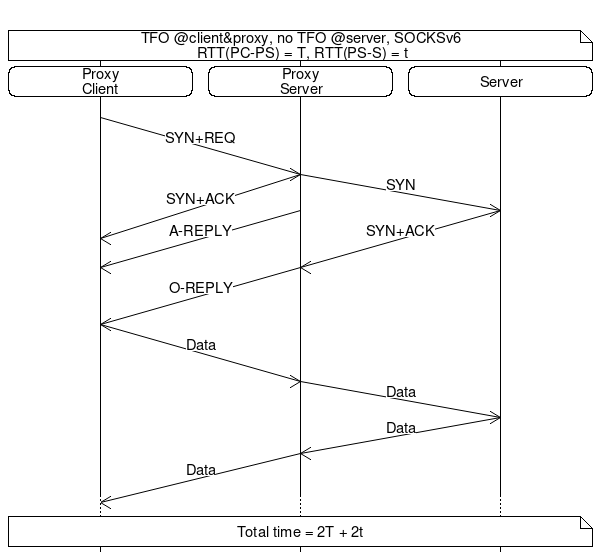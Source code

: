 
msc {
#     hscale = "0.5";
     pc[label=""], ps[label=""], s[label=""]; 
     pc note s[label="TFO @client&proxy, no TFO @server, SOCKSv6\n
RTT(PC-PS) = T, RTT(PS-S) = t"];
     pc rbox pc[label="Proxy\nClient"], 
     ps rbox ps[label="Proxy\nServer"], 
     s rbox s[label="Server"];

     pc =>> ps[label = "SYN+REQ", arcskip=2 ]; 
     |||;
     ps =>> s[label = "SYN", arcskip=1 ], 
     |||, 
     ps =>> pc[label = "SYN+ACK", arcskip=2 ];  
     ps =>> pc[label = "A-REPLY", arcskip=2 ],
     s =>> ps[label = "SYN+ACK", arcskip=2 ]; 
      |||;
     ps =>> pc [label = "O-REPLY", arcskip=2];|||;  
     pc =>> ps [label = "Data", arcskip=2];|||; 

#     ps box ps [label ="accept"];

     ps =>> s [label = "Data", arcskip=1]; 
     s =>> ps [label = "Data", arcskip=1];

     ps =>> pc [label = "Data", arcskip=2];
     |||;
     ...;
     pc note s[label="Total time = 2T + 2t"];
}
